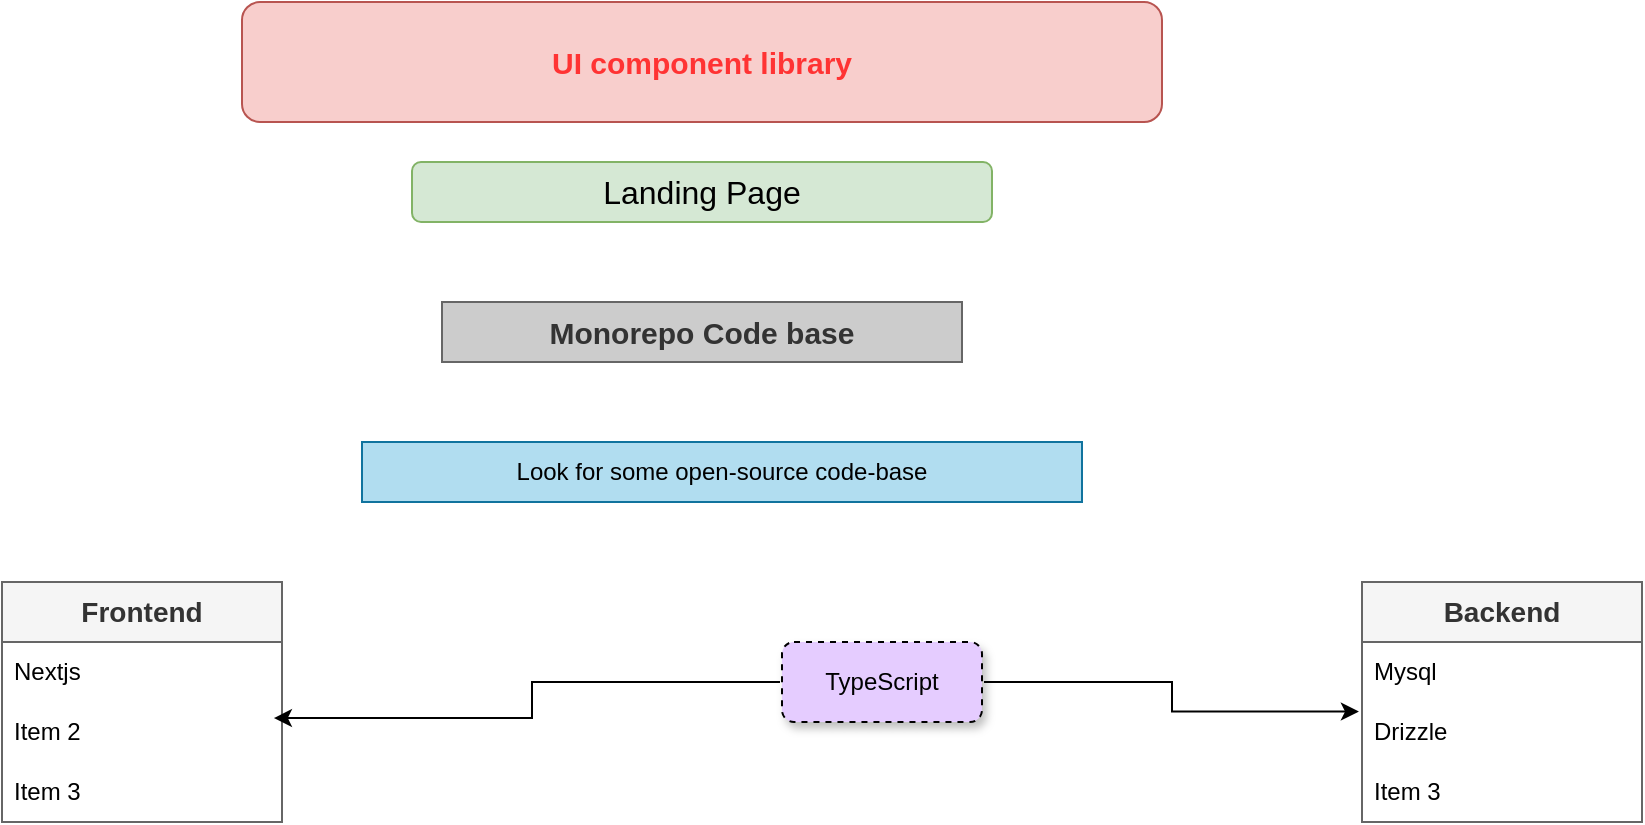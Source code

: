 <mxfile version="26.0.9">
  <diagram name="Landing-page" id="b520641d-4fe3-3701-9064-5fc419738815">
    <mxGraphModel dx="1050" dy="1372" grid="1" gridSize="10" guides="1" tooltips="1" connect="1" arrows="1" fold="1" page="1" pageScale="1" pageWidth="1100" pageHeight="850" background="none" math="0" shadow="0">
      <root>
        <mxCell id="0" />
        <mxCell id="1" parent="0" />
        <mxCell id="RI0D53-IFedwznS1-Isa-2" value="UI component library" style="rounded=1;whiteSpace=wrap;html=1;fillColor=#f8cecc;strokeColor=#b85450;fontSize=15;fontStyle=1;fontColor=#FF3333;" parent="1" vertex="1">
          <mxGeometry x="190" y="-390" width="460" height="60" as="geometry" />
        </mxCell>
        <mxCell id="RI0D53-IFedwznS1-Isa-4" value="&lt;font style=&quot;font-size: 14px;&quot;&gt;&lt;b&gt;Frontend&lt;/b&gt;&lt;/font&gt;" style="swimlane;fontStyle=0;childLayout=stackLayout;horizontal=1;startSize=30;horizontalStack=0;resizeParent=1;resizeParentMax=0;resizeLast=0;collapsible=1;marginBottom=0;whiteSpace=wrap;html=1;fillColor=#f5f5f5;strokeColor=#666666;fontColor=#333333;" parent="1" vertex="1">
          <mxGeometry x="70" y="-100" width="140" height="120" as="geometry" />
        </mxCell>
        <mxCell id="RI0D53-IFedwznS1-Isa-5" value="Nextjs" style="text;strokeColor=none;fillColor=none;align=left;verticalAlign=middle;spacingLeft=4;spacingRight=4;overflow=hidden;points=[[0,0.5],[1,0.5]];portConstraint=eastwest;rotatable=0;whiteSpace=wrap;html=1;" parent="RI0D53-IFedwznS1-Isa-4" vertex="1">
          <mxGeometry y="30" width="140" height="30" as="geometry" />
        </mxCell>
        <mxCell id="RI0D53-IFedwznS1-Isa-6" value="Item 2" style="text;strokeColor=none;fillColor=none;align=left;verticalAlign=middle;spacingLeft=4;spacingRight=4;overflow=hidden;points=[[0,0.5],[1,0.5]];portConstraint=eastwest;rotatable=0;whiteSpace=wrap;html=1;" parent="RI0D53-IFedwznS1-Isa-4" vertex="1">
          <mxGeometry y="60" width="140" height="30" as="geometry" />
        </mxCell>
        <mxCell id="RI0D53-IFedwznS1-Isa-7" value="Item 3" style="text;strokeColor=none;fillColor=none;align=left;verticalAlign=middle;spacingLeft=4;spacingRight=4;overflow=hidden;points=[[0,0.5],[1,0.5]];portConstraint=eastwest;rotatable=0;whiteSpace=wrap;html=1;" parent="RI0D53-IFedwznS1-Isa-4" vertex="1">
          <mxGeometry y="90" width="140" height="30" as="geometry" />
        </mxCell>
        <mxCell id="RI0D53-IFedwznS1-Isa-8" value="&lt;b&gt;&lt;font style=&quot;font-size: 14px;&quot;&gt;Backend&lt;/font&gt;&lt;/b&gt;" style="swimlane;fontStyle=0;childLayout=stackLayout;horizontal=1;startSize=30;horizontalStack=0;resizeParent=1;resizeParentMax=0;resizeLast=0;collapsible=1;marginBottom=0;whiteSpace=wrap;html=1;fillColor=#f5f5f5;fontColor=#333333;strokeColor=#666666;" parent="1" vertex="1">
          <mxGeometry x="750" y="-100" width="140" height="120" as="geometry" />
        </mxCell>
        <mxCell id="RI0D53-IFedwznS1-Isa-9" value="Mysql" style="text;strokeColor=none;fillColor=none;align=left;verticalAlign=middle;spacingLeft=4;spacingRight=4;overflow=hidden;points=[[0,0.5],[1,0.5]];portConstraint=eastwest;rotatable=0;whiteSpace=wrap;html=1;" parent="RI0D53-IFedwznS1-Isa-8" vertex="1">
          <mxGeometry y="30" width="140" height="30" as="geometry" />
        </mxCell>
        <mxCell id="RI0D53-IFedwznS1-Isa-10" value="Drizzle" style="text;strokeColor=none;fillColor=none;align=left;verticalAlign=middle;spacingLeft=4;spacingRight=4;overflow=hidden;points=[[0,0.5],[1,0.5]];portConstraint=eastwest;rotatable=0;whiteSpace=wrap;html=1;" parent="RI0D53-IFedwznS1-Isa-8" vertex="1">
          <mxGeometry y="60" width="140" height="30" as="geometry" />
        </mxCell>
        <mxCell id="RI0D53-IFedwznS1-Isa-11" value="Item 3" style="text;strokeColor=none;fillColor=none;align=left;verticalAlign=middle;spacingLeft=4;spacingRight=4;overflow=hidden;points=[[0,0.5],[1,0.5]];portConstraint=eastwest;rotatable=0;whiteSpace=wrap;html=1;" parent="RI0D53-IFedwznS1-Isa-8" vertex="1">
          <mxGeometry y="90" width="140" height="30" as="geometry" />
        </mxCell>
        <mxCell id="RI0D53-IFedwznS1-Isa-20" value="TypeScript" style="rounded=1;whiteSpace=wrap;html=1;fillColor=light-dark(#E5CCFF,var(--ge-dark-color, #121212));labelBorderColor=none;textShadow=0;shadow=1;glass=0;dashed=1;strokeWidth=1;perimeterSpacing=1;" parent="1" vertex="1">
          <mxGeometry x="460" y="-70" width="100" height="40" as="geometry" />
        </mxCell>
        <mxCell id="RI0D53-IFedwznS1-Isa-21" style="edgeStyle=orthogonalEdgeStyle;rounded=0;orthogonalLoop=1;jettySize=auto;html=1;entryX=0.971;entryY=0.267;entryDx=0;entryDy=0;entryPerimeter=0;" parent="1" source="RI0D53-IFedwznS1-Isa-20" target="RI0D53-IFedwznS1-Isa-6" edge="1">
          <mxGeometry relative="1" as="geometry" />
        </mxCell>
        <mxCell id="RI0D53-IFedwznS1-Isa-22" style="edgeStyle=orthogonalEdgeStyle;rounded=0;orthogonalLoop=1;jettySize=auto;html=1;entryX=-0.011;entryY=0.16;entryDx=0;entryDy=0;entryPerimeter=0;" parent="1" source="RI0D53-IFedwznS1-Isa-20" target="RI0D53-IFedwznS1-Isa-10" edge="1">
          <mxGeometry relative="1" as="geometry" />
        </mxCell>
        <mxCell id="RI0D53-IFedwznS1-Isa-24" value="&lt;font style=&quot;font-size: 15px;&quot;&gt;&lt;b&gt;Monorepo Code base&lt;/b&gt;&lt;/font&gt;" style="text;html=1;align=center;verticalAlign=middle;whiteSpace=wrap;rounded=0;fillColor=#CCCCCC;fontColor=#333333;strokeColor=#666666;" parent="1" vertex="1">
          <mxGeometry x="290" y="-240" width="260" height="30" as="geometry" />
        </mxCell>
        <mxCell id="RI0D53-IFedwznS1-Isa-26" value="Look for some open-source code-base" style="text;html=1;align=center;verticalAlign=middle;whiteSpace=wrap;rounded=0;fillColor=#b1ddf0;strokeColor=#10739e;" parent="1" vertex="1">
          <mxGeometry x="250" y="-170" width="360" height="30" as="geometry" />
        </mxCell>
        <mxCell id="jUSC3CbDbpIPfk2FlNFD-1" value="&lt;font style=&quot;font-size: 16px;&quot;&gt;Landing Page&lt;/font&gt;" style="rounded=1;whiteSpace=wrap;html=1;fillColor=#d5e8d4;strokeColor=#82b366;" vertex="1" parent="1">
          <mxGeometry x="275" y="-310" width="290" height="30" as="geometry" />
        </mxCell>
      </root>
    </mxGraphModel>
  </diagram>
</mxfile>
